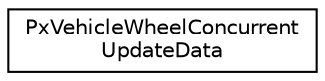 digraph "Graphical Class Hierarchy"
{
  edge [fontname="Helvetica",fontsize="10",labelfontname="Helvetica",labelfontsize="10"];
  node [fontname="Helvetica",fontsize="10",shape=record];
  rankdir="LR";
  Node0 [label="PxVehicleWheelConcurrent\lUpdateData",height=0.2,width=0.4,color="black", fillcolor="white", style="filled",URL="$structPxVehicleWheelConcurrentUpdateData.html",tooltip="Structure containing data that is computed for a wheel during concurrent calls to PxVehicleUpdates bu..."];
}
